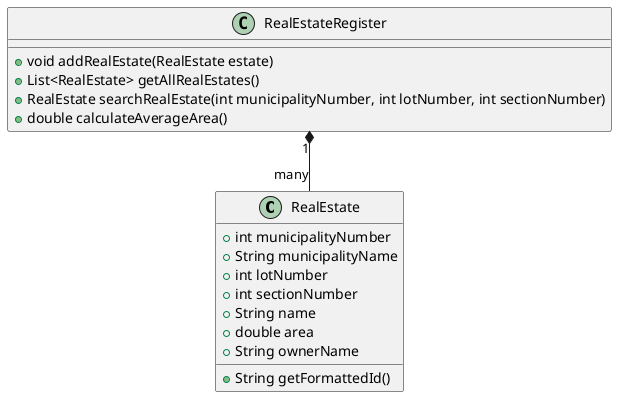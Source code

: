 @startuml

class RealEstate {
    +int municipalityNumber
    +String municipalityName
    +int lotNumber
    +int sectionNumber 
    +String name
    +double area
    +String ownerName
    +String getFormattedId()
}

class RealEstateRegister {
    +void addRealEstate(RealEstate estate)
    +List<RealEstate> getAllRealEstates()
    +RealEstate searchRealEstate(int municipalityNumber, int lotNumber, int sectionNumber)
    +double calculateAverageArea()
}

RealEstateRegister "1" *-- "many" RealEstate

@enduml
